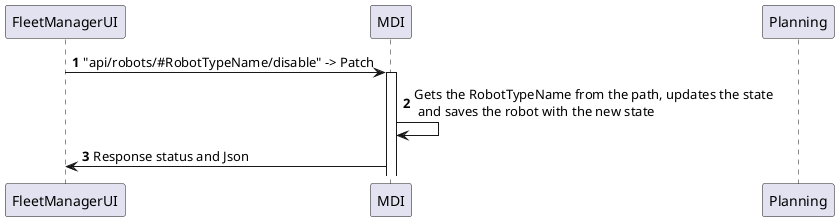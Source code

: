 @startuml
'https://plantuml.com/sequence-diagram

autonumber

FleetManagerUI -> MDI: "api/robots/#RobotTypeName/disable" -> Patch
activate MDI
MDI -> MDI: Gets the RobotTypeName from the path, updates the state \n and saves the robot with the new state
FleetManagerUI <- MDI: Response status and Json
participant  Planning

@enduml
